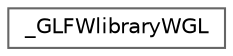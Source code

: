digraph "类继承关系图"
{
 // LATEX_PDF_SIZE
  bgcolor="transparent";
  edge [fontname=Helvetica,fontsize=10,labelfontname=Helvetica,labelfontsize=10];
  node [fontname=Helvetica,fontsize=10,shape=box,height=0.2,width=0.4];
  rankdir="LR";
  Node0 [id="Node000000",label="_GLFWlibraryWGL",height=0.2,width=0.4,color="grey40", fillcolor="white", style="filled",URL="$struct___g_l_f_wlibrary_w_g_l.html",tooltip=" "];
}
